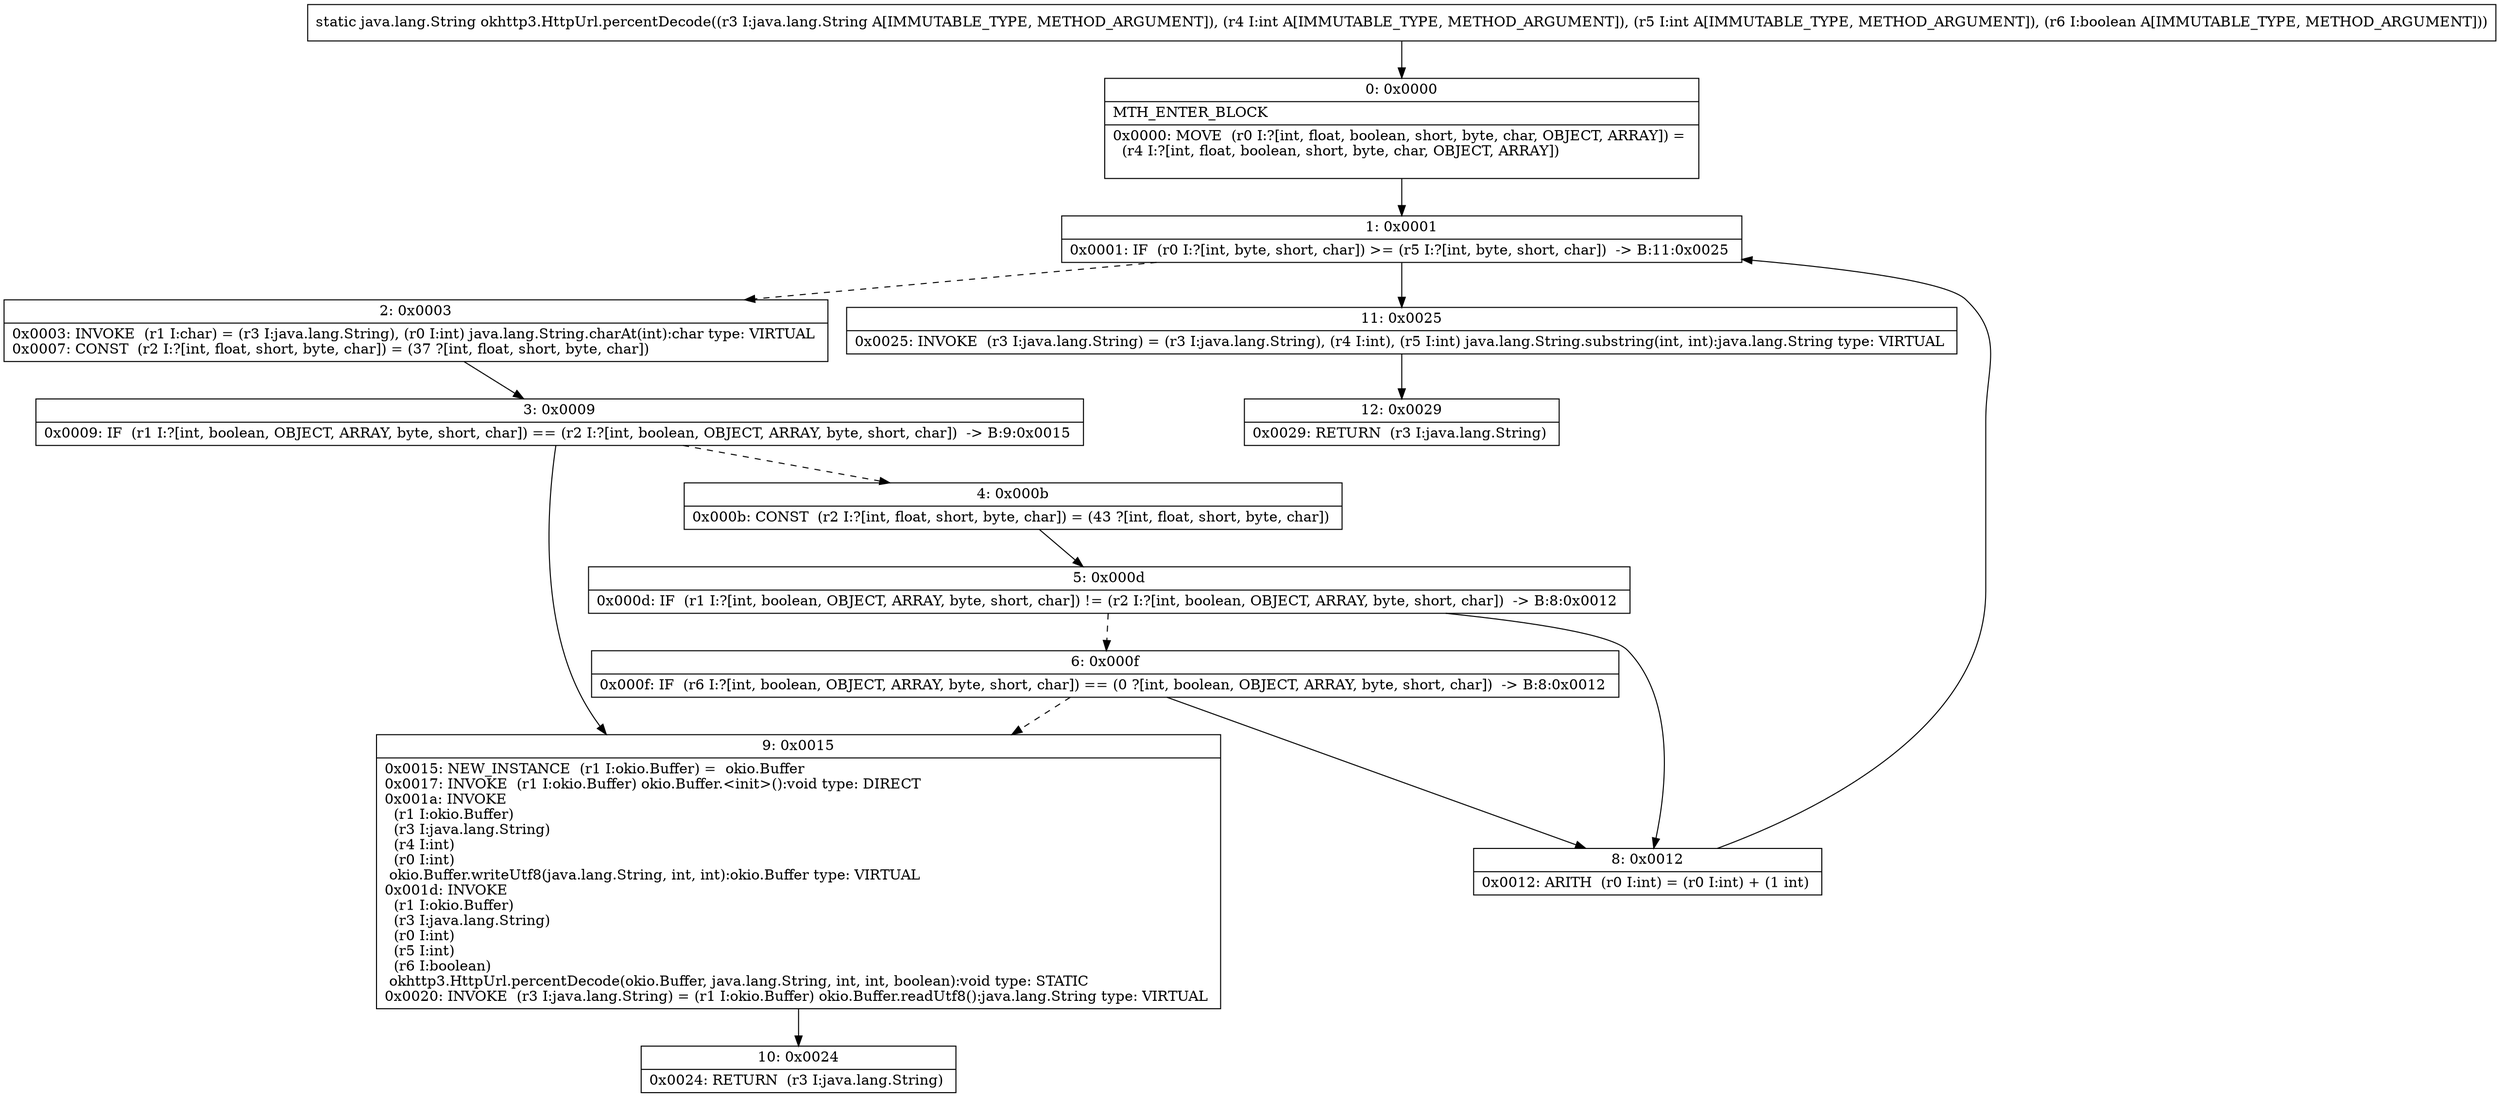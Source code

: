 digraph "CFG forokhttp3.HttpUrl.percentDecode(Ljava\/lang\/String;IIZ)Ljava\/lang\/String;" {
Node_0 [shape=record,label="{0\:\ 0x0000|MTH_ENTER_BLOCK\l|0x0000: MOVE  (r0 I:?[int, float, boolean, short, byte, char, OBJECT, ARRAY]) = \l  (r4 I:?[int, float, boolean, short, byte, char, OBJECT, ARRAY])\l \l}"];
Node_1 [shape=record,label="{1\:\ 0x0001|0x0001: IF  (r0 I:?[int, byte, short, char]) \>= (r5 I:?[int, byte, short, char])  \-\> B:11:0x0025 \l}"];
Node_2 [shape=record,label="{2\:\ 0x0003|0x0003: INVOKE  (r1 I:char) = (r3 I:java.lang.String), (r0 I:int) java.lang.String.charAt(int):char type: VIRTUAL \l0x0007: CONST  (r2 I:?[int, float, short, byte, char]) = (37 ?[int, float, short, byte, char]) \l}"];
Node_3 [shape=record,label="{3\:\ 0x0009|0x0009: IF  (r1 I:?[int, boolean, OBJECT, ARRAY, byte, short, char]) == (r2 I:?[int, boolean, OBJECT, ARRAY, byte, short, char])  \-\> B:9:0x0015 \l}"];
Node_4 [shape=record,label="{4\:\ 0x000b|0x000b: CONST  (r2 I:?[int, float, short, byte, char]) = (43 ?[int, float, short, byte, char]) \l}"];
Node_5 [shape=record,label="{5\:\ 0x000d|0x000d: IF  (r1 I:?[int, boolean, OBJECT, ARRAY, byte, short, char]) != (r2 I:?[int, boolean, OBJECT, ARRAY, byte, short, char])  \-\> B:8:0x0012 \l}"];
Node_6 [shape=record,label="{6\:\ 0x000f|0x000f: IF  (r6 I:?[int, boolean, OBJECT, ARRAY, byte, short, char]) == (0 ?[int, boolean, OBJECT, ARRAY, byte, short, char])  \-\> B:8:0x0012 \l}"];
Node_8 [shape=record,label="{8\:\ 0x0012|0x0012: ARITH  (r0 I:int) = (r0 I:int) + (1 int) \l}"];
Node_9 [shape=record,label="{9\:\ 0x0015|0x0015: NEW_INSTANCE  (r1 I:okio.Buffer) =  okio.Buffer \l0x0017: INVOKE  (r1 I:okio.Buffer) okio.Buffer.\<init\>():void type: DIRECT \l0x001a: INVOKE  \l  (r1 I:okio.Buffer)\l  (r3 I:java.lang.String)\l  (r4 I:int)\l  (r0 I:int)\l okio.Buffer.writeUtf8(java.lang.String, int, int):okio.Buffer type: VIRTUAL \l0x001d: INVOKE  \l  (r1 I:okio.Buffer)\l  (r3 I:java.lang.String)\l  (r0 I:int)\l  (r5 I:int)\l  (r6 I:boolean)\l okhttp3.HttpUrl.percentDecode(okio.Buffer, java.lang.String, int, int, boolean):void type: STATIC \l0x0020: INVOKE  (r3 I:java.lang.String) = (r1 I:okio.Buffer) okio.Buffer.readUtf8():java.lang.String type: VIRTUAL \l}"];
Node_10 [shape=record,label="{10\:\ 0x0024|0x0024: RETURN  (r3 I:java.lang.String) \l}"];
Node_11 [shape=record,label="{11\:\ 0x0025|0x0025: INVOKE  (r3 I:java.lang.String) = (r3 I:java.lang.String), (r4 I:int), (r5 I:int) java.lang.String.substring(int, int):java.lang.String type: VIRTUAL \l}"];
Node_12 [shape=record,label="{12\:\ 0x0029|0x0029: RETURN  (r3 I:java.lang.String) \l}"];
MethodNode[shape=record,label="{static java.lang.String okhttp3.HttpUrl.percentDecode((r3 I:java.lang.String A[IMMUTABLE_TYPE, METHOD_ARGUMENT]), (r4 I:int A[IMMUTABLE_TYPE, METHOD_ARGUMENT]), (r5 I:int A[IMMUTABLE_TYPE, METHOD_ARGUMENT]), (r6 I:boolean A[IMMUTABLE_TYPE, METHOD_ARGUMENT])) }"];
MethodNode -> Node_0;
Node_0 -> Node_1;
Node_1 -> Node_2[style=dashed];
Node_1 -> Node_11;
Node_2 -> Node_3;
Node_3 -> Node_4[style=dashed];
Node_3 -> Node_9;
Node_4 -> Node_5;
Node_5 -> Node_6[style=dashed];
Node_5 -> Node_8;
Node_6 -> Node_8;
Node_6 -> Node_9[style=dashed];
Node_8 -> Node_1;
Node_9 -> Node_10;
Node_11 -> Node_12;
}

